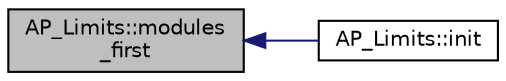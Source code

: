 digraph "AP_Limits::modules_first"
{
 // INTERACTIVE_SVG=YES
  edge [fontname="Helvetica",fontsize="10",labelfontname="Helvetica",labelfontsize="10"];
  node [fontname="Helvetica",fontsize="10",shape=record];
  rankdir="LR";
  Node1 [label="AP_Limits::modules\l_first",height=0.2,width=0.4,color="black", fillcolor="grey75", style="filled" fontcolor="black"];
  Node1 -> Node2 [dir="back",color="midnightblue",fontsize="10",style="solid",fontname="Helvetica"];
  Node2 [label="AP_Limits::init",height=0.2,width=0.4,color="black", fillcolor="white", style="filled",URL="$classAP__Limits.html#a9801e9c96adb490addd6dd4dcf6d32df"];
}
